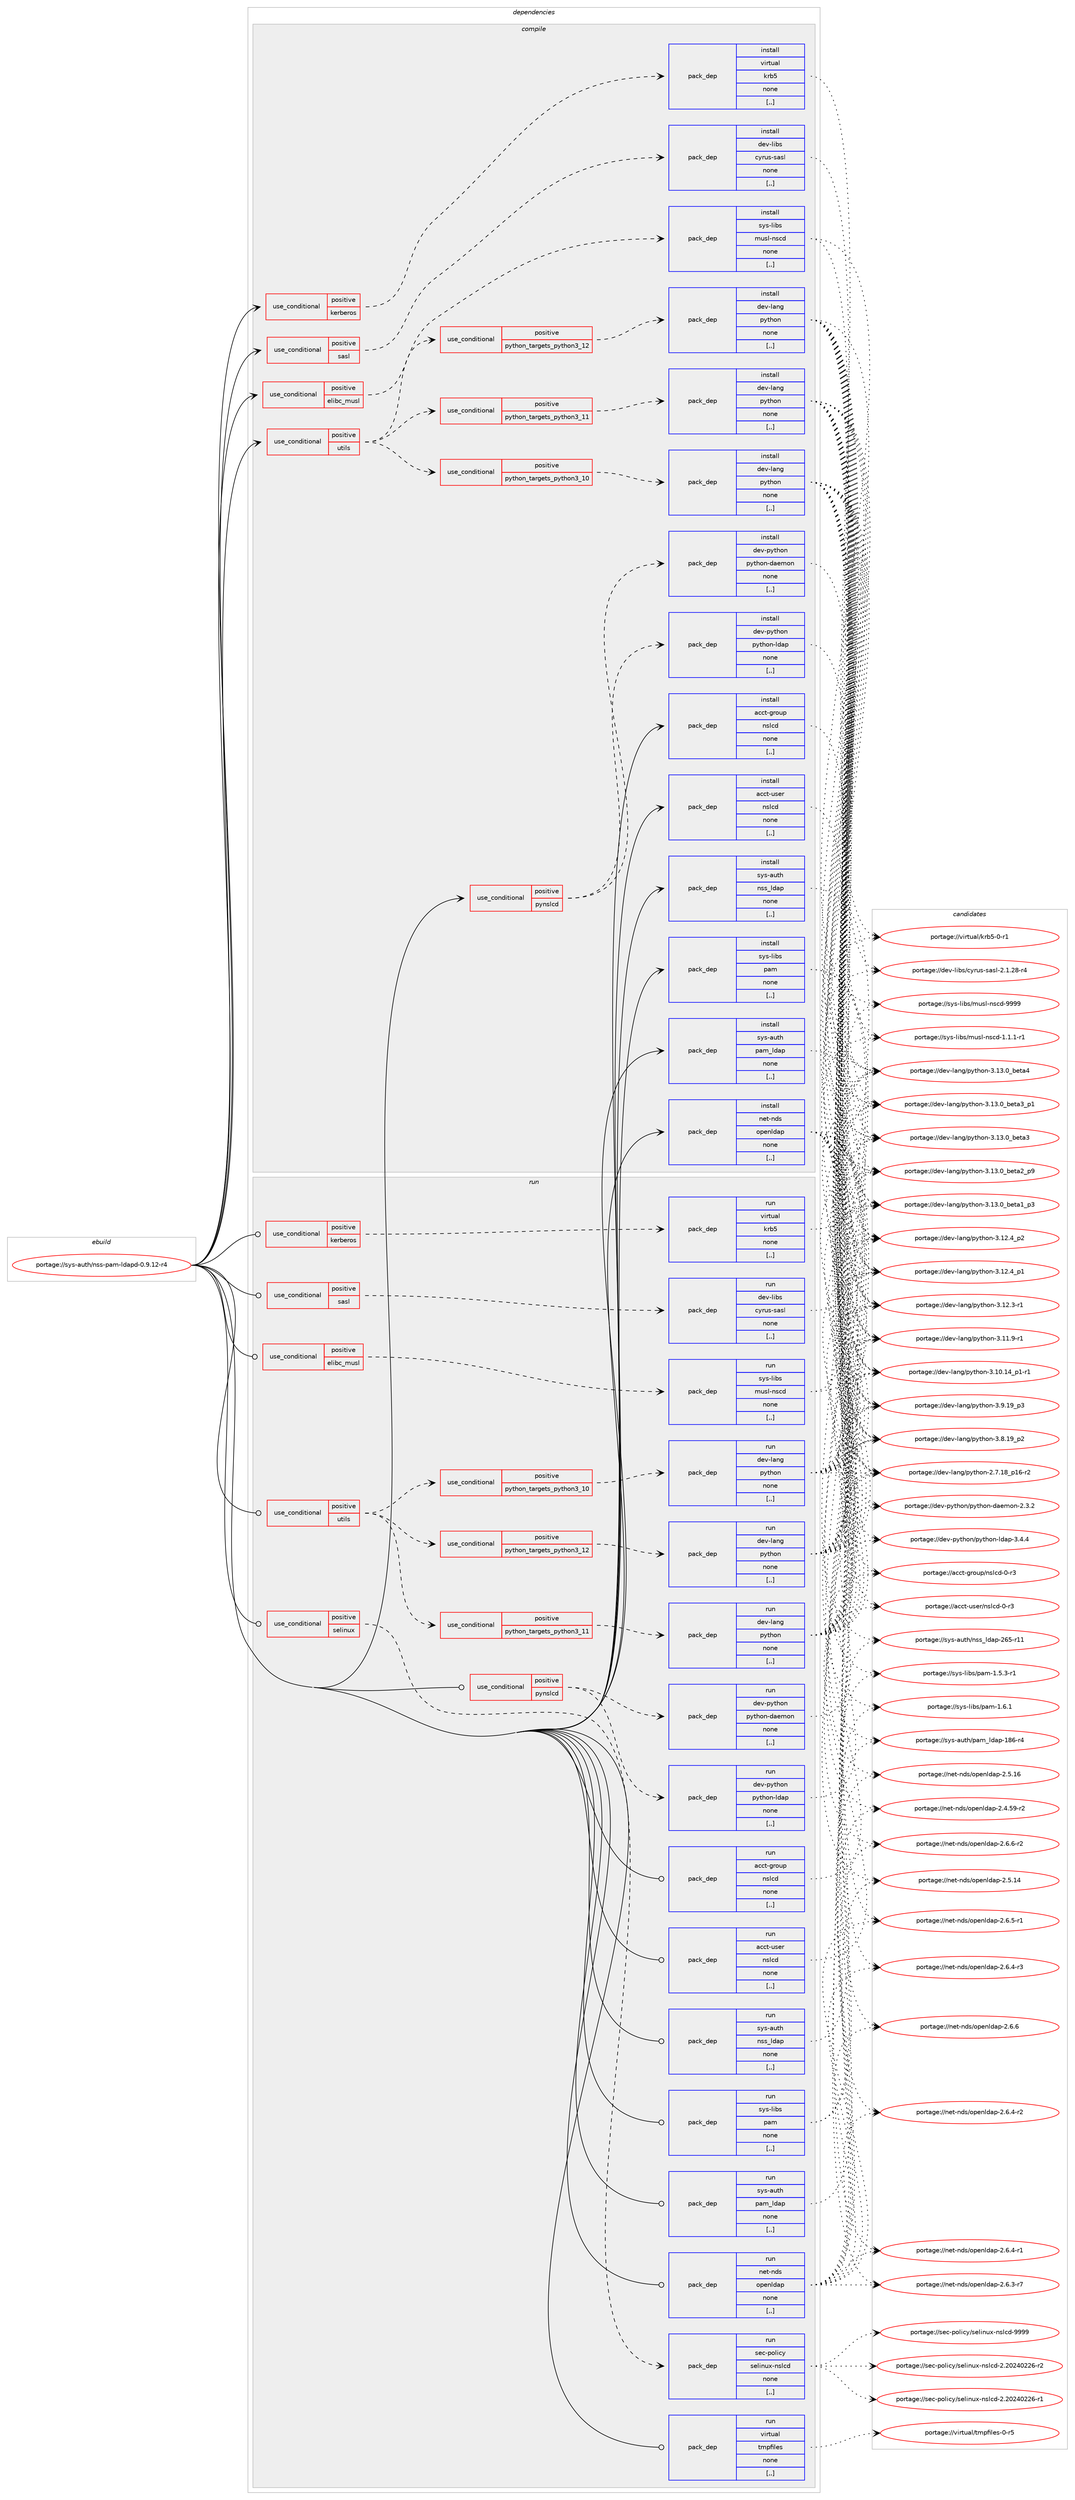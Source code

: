 digraph prolog {

# *************
# Graph options
# *************

newrank=true;
concentrate=true;
compound=true;
graph [rankdir=LR,fontname=Helvetica,fontsize=10,ranksep=1.5];#, ranksep=2.5, nodesep=0.2];
edge  [arrowhead=vee];
node  [fontname=Helvetica,fontsize=10];

# **********
# The ebuild
# **********

subgraph cluster_leftcol {
color=gray;
label=<<i>ebuild</i>>;
id [label="portage://sys-auth/nss-pam-ldapd-0.9.12-r4", color=red, width=4, href="../sys-auth/nss-pam-ldapd-0.9.12-r4.svg"];
}

# ****************
# The dependencies
# ****************

subgraph cluster_midcol {
color=gray;
label=<<i>dependencies</i>>;
subgraph cluster_compile {
fillcolor="#eeeeee";
style=filled;
label=<<i>compile</i>>;
subgraph cond113146 {
dependency426670 [label=<<TABLE BORDER="0" CELLBORDER="1" CELLSPACING="0" CELLPADDING="4"><TR><TD ROWSPAN="3" CELLPADDING="10">use_conditional</TD></TR><TR><TD>positive</TD></TR><TR><TD>elibc_musl</TD></TR></TABLE>>, shape=none, color=red];
subgraph pack310588 {
dependency426671 [label=<<TABLE BORDER="0" CELLBORDER="1" CELLSPACING="0" CELLPADDING="4" WIDTH="220"><TR><TD ROWSPAN="6" CELLPADDING="30">pack_dep</TD></TR><TR><TD WIDTH="110">install</TD></TR><TR><TD>sys-libs</TD></TR><TR><TD>musl-nscd</TD></TR><TR><TD>none</TD></TR><TR><TD>[,,]</TD></TR></TABLE>>, shape=none, color=blue];
}
dependency426670:e -> dependency426671:w [weight=20,style="dashed",arrowhead="vee"];
}
id:e -> dependency426670:w [weight=20,style="solid",arrowhead="vee"];
subgraph cond113147 {
dependency426672 [label=<<TABLE BORDER="0" CELLBORDER="1" CELLSPACING="0" CELLPADDING="4"><TR><TD ROWSPAN="3" CELLPADDING="10">use_conditional</TD></TR><TR><TD>positive</TD></TR><TR><TD>kerberos</TD></TR></TABLE>>, shape=none, color=red];
subgraph pack310589 {
dependency426673 [label=<<TABLE BORDER="0" CELLBORDER="1" CELLSPACING="0" CELLPADDING="4" WIDTH="220"><TR><TD ROWSPAN="6" CELLPADDING="30">pack_dep</TD></TR><TR><TD WIDTH="110">install</TD></TR><TR><TD>virtual</TD></TR><TR><TD>krb5</TD></TR><TR><TD>none</TD></TR><TR><TD>[,,]</TD></TR></TABLE>>, shape=none, color=blue];
}
dependency426672:e -> dependency426673:w [weight=20,style="dashed",arrowhead="vee"];
}
id:e -> dependency426672:w [weight=20,style="solid",arrowhead="vee"];
subgraph cond113148 {
dependency426674 [label=<<TABLE BORDER="0" CELLBORDER="1" CELLSPACING="0" CELLPADDING="4"><TR><TD ROWSPAN="3" CELLPADDING="10">use_conditional</TD></TR><TR><TD>positive</TD></TR><TR><TD>pynslcd</TD></TR></TABLE>>, shape=none, color=red];
subgraph pack310590 {
dependency426675 [label=<<TABLE BORDER="0" CELLBORDER="1" CELLSPACING="0" CELLPADDING="4" WIDTH="220"><TR><TD ROWSPAN="6" CELLPADDING="30">pack_dep</TD></TR><TR><TD WIDTH="110">install</TD></TR><TR><TD>dev-python</TD></TR><TR><TD>python-ldap</TD></TR><TR><TD>none</TD></TR><TR><TD>[,,]</TD></TR></TABLE>>, shape=none, color=blue];
}
dependency426674:e -> dependency426675:w [weight=20,style="dashed",arrowhead="vee"];
subgraph pack310591 {
dependency426676 [label=<<TABLE BORDER="0" CELLBORDER="1" CELLSPACING="0" CELLPADDING="4" WIDTH="220"><TR><TD ROWSPAN="6" CELLPADDING="30">pack_dep</TD></TR><TR><TD WIDTH="110">install</TD></TR><TR><TD>dev-python</TD></TR><TR><TD>python-daemon</TD></TR><TR><TD>none</TD></TR><TR><TD>[,,]</TD></TR></TABLE>>, shape=none, color=blue];
}
dependency426674:e -> dependency426676:w [weight=20,style="dashed",arrowhead="vee"];
}
id:e -> dependency426674:w [weight=20,style="solid",arrowhead="vee"];
subgraph cond113149 {
dependency426677 [label=<<TABLE BORDER="0" CELLBORDER="1" CELLSPACING="0" CELLPADDING="4"><TR><TD ROWSPAN="3" CELLPADDING="10">use_conditional</TD></TR><TR><TD>positive</TD></TR><TR><TD>sasl</TD></TR></TABLE>>, shape=none, color=red];
subgraph pack310592 {
dependency426678 [label=<<TABLE BORDER="0" CELLBORDER="1" CELLSPACING="0" CELLPADDING="4" WIDTH="220"><TR><TD ROWSPAN="6" CELLPADDING="30">pack_dep</TD></TR><TR><TD WIDTH="110">install</TD></TR><TR><TD>dev-libs</TD></TR><TR><TD>cyrus-sasl</TD></TR><TR><TD>none</TD></TR><TR><TD>[,,]</TD></TR></TABLE>>, shape=none, color=blue];
}
dependency426677:e -> dependency426678:w [weight=20,style="dashed",arrowhead="vee"];
}
id:e -> dependency426677:w [weight=20,style="solid",arrowhead="vee"];
subgraph cond113150 {
dependency426679 [label=<<TABLE BORDER="0" CELLBORDER="1" CELLSPACING="0" CELLPADDING="4"><TR><TD ROWSPAN="3" CELLPADDING="10">use_conditional</TD></TR><TR><TD>positive</TD></TR><TR><TD>utils</TD></TR></TABLE>>, shape=none, color=red];
subgraph cond113151 {
dependency426680 [label=<<TABLE BORDER="0" CELLBORDER="1" CELLSPACING="0" CELLPADDING="4"><TR><TD ROWSPAN="3" CELLPADDING="10">use_conditional</TD></TR><TR><TD>positive</TD></TR><TR><TD>python_targets_python3_10</TD></TR></TABLE>>, shape=none, color=red];
subgraph pack310593 {
dependency426681 [label=<<TABLE BORDER="0" CELLBORDER="1" CELLSPACING="0" CELLPADDING="4" WIDTH="220"><TR><TD ROWSPAN="6" CELLPADDING="30">pack_dep</TD></TR><TR><TD WIDTH="110">install</TD></TR><TR><TD>dev-lang</TD></TR><TR><TD>python</TD></TR><TR><TD>none</TD></TR><TR><TD>[,,]</TD></TR></TABLE>>, shape=none, color=blue];
}
dependency426680:e -> dependency426681:w [weight=20,style="dashed",arrowhead="vee"];
}
dependency426679:e -> dependency426680:w [weight=20,style="dashed",arrowhead="vee"];
subgraph cond113152 {
dependency426682 [label=<<TABLE BORDER="0" CELLBORDER="1" CELLSPACING="0" CELLPADDING="4"><TR><TD ROWSPAN="3" CELLPADDING="10">use_conditional</TD></TR><TR><TD>positive</TD></TR><TR><TD>python_targets_python3_11</TD></TR></TABLE>>, shape=none, color=red];
subgraph pack310594 {
dependency426683 [label=<<TABLE BORDER="0" CELLBORDER="1" CELLSPACING="0" CELLPADDING="4" WIDTH="220"><TR><TD ROWSPAN="6" CELLPADDING="30">pack_dep</TD></TR><TR><TD WIDTH="110">install</TD></TR><TR><TD>dev-lang</TD></TR><TR><TD>python</TD></TR><TR><TD>none</TD></TR><TR><TD>[,,]</TD></TR></TABLE>>, shape=none, color=blue];
}
dependency426682:e -> dependency426683:w [weight=20,style="dashed",arrowhead="vee"];
}
dependency426679:e -> dependency426682:w [weight=20,style="dashed",arrowhead="vee"];
subgraph cond113153 {
dependency426684 [label=<<TABLE BORDER="0" CELLBORDER="1" CELLSPACING="0" CELLPADDING="4"><TR><TD ROWSPAN="3" CELLPADDING="10">use_conditional</TD></TR><TR><TD>positive</TD></TR><TR><TD>python_targets_python3_12</TD></TR></TABLE>>, shape=none, color=red];
subgraph pack310595 {
dependency426685 [label=<<TABLE BORDER="0" CELLBORDER="1" CELLSPACING="0" CELLPADDING="4" WIDTH="220"><TR><TD ROWSPAN="6" CELLPADDING="30">pack_dep</TD></TR><TR><TD WIDTH="110">install</TD></TR><TR><TD>dev-lang</TD></TR><TR><TD>python</TD></TR><TR><TD>none</TD></TR><TR><TD>[,,]</TD></TR></TABLE>>, shape=none, color=blue];
}
dependency426684:e -> dependency426685:w [weight=20,style="dashed",arrowhead="vee"];
}
dependency426679:e -> dependency426684:w [weight=20,style="dashed",arrowhead="vee"];
}
id:e -> dependency426679:w [weight=20,style="solid",arrowhead="vee"];
subgraph pack310596 {
dependency426686 [label=<<TABLE BORDER="0" CELLBORDER="1" CELLSPACING="0" CELLPADDING="4" WIDTH="220"><TR><TD ROWSPAN="6" CELLPADDING="30">pack_dep</TD></TR><TR><TD WIDTH="110">install</TD></TR><TR><TD>acct-group</TD></TR><TR><TD>nslcd</TD></TR><TR><TD>none</TD></TR><TR><TD>[,,]</TD></TR></TABLE>>, shape=none, color=blue];
}
id:e -> dependency426686:w [weight=20,style="solid",arrowhead="vee"];
subgraph pack310597 {
dependency426687 [label=<<TABLE BORDER="0" CELLBORDER="1" CELLSPACING="0" CELLPADDING="4" WIDTH="220"><TR><TD ROWSPAN="6" CELLPADDING="30">pack_dep</TD></TR><TR><TD WIDTH="110">install</TD></TR><TR><TD>acct-user</TD></TR><TR><TD>nslcd</TD></TR><TR><TD>none</TD></TR><TR><TD>[,,]</TD></TR></TABLE>>, shape=none, color=blue];
}
id:e -> dependency426687:w [weight=20,style="solid",arrowhead="vee"];
subgraph pack310598 {
dependency426688 [label=<<TABLE BORDER="0" CELLBORDER="1" CELLSPACING="0" CELLPADDING="4" WIDTH="220"><TR><TD ROWSPAN="6" CELLPADDING="30">pack_dep</TD></TR><TR><TD WIDTH="110">install</TD></TR><TR><TD>net-nds</TD></TR><TR><TD>openldap</TD></TR><TR><TD>none</TD></TR><TR><TD>[,,]</TD></TR></TABLE>>, shape=none, color=blue];
}
id:e -> dependency426688:w [weight=20,style="solid",arrowhead="vee"];
subgraph pack310599 {
dependency426689 [label=<<TABLE BORDER="0" CELLBORDER="1" CELLSPACING="0" CELLPADDING="4" WIDTH="220"><TR><TD ROWSPAN="6" CELLPADDING="30">pack_dep</TD></TR><TR><TD WIDTH="110">install</TD></TR><TR><TD>sys-libs</TD></TR><TR><TD>pam</TD></TR><TR><TD>none</TD></TR><TR><TD>[,,]</TD></TR></TABLE>>, shape=none, color=blue];
}
id:e -> dependency426689:w [weight=20,style="solid",arrowhead="vee"];
subgraph pack310600 {
dependency426690 [label=<<TABLE BORDER="0" CELLBORDER="1" CELLSPACING="0" CELLPADDING="4" WIDTH="220"><TR><TD ROWSPAN="6" CELLPADDING="30">pack_dep</TD></TR><TR><TD WIDTH="110">install</TD></TR><TR><TD>sys-auth</TD></TR><TR><TD>nss_ldap</TD></TR><TR><TD>none</TD></TR><TR><TD>[,,]</TD></TR></TABLE>>, shape=none, color=blue];
}
id:e -> dependency426690:w [weight=20,style="solid",arrowhead="vee"];
subgraph pack310601 {
dependency426691 [label=<<TABLE BORDER="0" CELLBORDER="1" CELLSPACING="0" CELLPADDING="4" WIDTH="220"><TR><TD ROWSPAN="6" CELLPADDING="30">pack_dep</TD></TR><TR><TD WIDTH="110">install</TD></TR><TR><TD>sys-auth</TD></TR><TR><TD>pam_ldap</TD></TR><TR><TD>none</TD></TR><TR><TD>[,,]</TD></TR></TABLE>>, shape=none, color=blue];
}
id:e -> dependency426691:w [weight=20,style="solid",arrowhead="vee"];
}
subgraph cluster_compileandrun {
fillcolor="#eeeeee";
style=filled;
label=<<i>compile and run</i>>;
}
subgraph cluster_run {
fillcolor="#eeeeee";
style=filled;
label=<<i>run</i>>;
subgraph cond113154 {
dependency426692 [label=<<TABLE BORDER="0" CELLBORDER="1" CELLSPACING="0" CELLPADDING="4"><TR><TD ROWSPAN="3" CELLPADDING="10">use_conditional</TD></TR><TR><TD>positive</TD></TR><TR><TD>elibc_musl</TD></TR></TABLE>>, shape=none, color=red];
subgraph pack310602 {
dependency426693 [label=<<TABLE BORDER="0" CELLBORDER="1" CELLSPACING="0" CELLPADDING="4" WIDTH="220"><TR><TD ROWSPAN="6" CELLPADDING="30">pack_dep</TD></TR><TR><TD WIDTH="110">run</TD></TR><TR><TD>sys-libs</TD></TR><TR><TD>musl-nscd</TD></TR><TR><TD>none</TD></TR><TR><TD>[,,]</TD></TR></TABLE>>, shape=none, color=blue];
}
dependency426692:e -> dependency426693:w [weight=20,style="dashed",arrowhead="vee"];
}
id:e -> dependency426692:w [weight=20,style="solid",arrowhead="odot"];
subgraph cond113155 {
dependency426694 [label=<<TABLE BORDER="0" CELLBORDER="1" CELLSPACING="0" CELLPADDING="4"><TR><TD ROWSPAN="3" CELLPADDING="10">use_conditional</TD></TR><TR><TD>positive</TD></TR><TR><TD>kerberos</TD></TR></TABLE>>, shape=none, color=red];
subgraph pack310603 {
dependency426695 [label=<<TABLE BORDER="0" CELLBORDER="1" CELLSPACING="0" CELLPADDING="4" WIDTH="220"><TR><TD ROWSPAN="6" CELLPADDING="30">pack_dep</TD></TR><TR><TD WIDTH="110">run</TD></TR><TR><TD>virtual</TD></TR><TR><TD>krb5</TD></TR><TR><TD>none</TD></TR><TR><TD>[,,]</TD></TR></TABLE>>, shape=none, color=blue];
}
dependency426694:e -> dependency426695:w [weight=20,style="dashed",arrowhead="vee"];
}
id:e -> dependency426694:w [weight=20,style="solid",arrowhead="odot"];
subgraph cond113156 {
dependency426696 [label=<<TABLE BORDER="0" CELLBORDER="1" CELLSPACING="0" CELLPADDING="4"><TR><TD ROWSPAN="3" CELLPADDING="10">use_conditional</TD></TR><TR><TD>positive</TD></TR><TR><TD>pynslcd</TD></TR></TABLE>>, shape=none, color=red];
subgraph pack310604 {
dependency426697 [label=<<TABLE BORDER="0" CELLBORDER="1" CELLSPACING="0" CELLPADDING="4" WIDTH="220"><TR><TD ROWSPAN="6" CELLPADDING="30">pack_dep</TD></TR><TR><TD WIDTH="110">run</TD></TR><TR><TD>dev-python</TD></TR><TR><TD>python-ldap</TD></TR><TR><TD>none</TD></TR><TR><TD>[,,]</TD></TR></TABLE>>, shape=none, color=blue];
}
dependency426696:e -> dependency426697:w [weight=20,style="dashed",arrowhead="vee"];
subgraph pack310605 {
dependency426698 [label=<<TABLE BORDER="0" CELLBORDER="1" CELLSPACING="0" CELLPADDING="4" WIDTH="220"><TR><TD ROWSPAN="6" CELLPADDING="30">pack_dep</TD></TR><TR><TD WIDTH="110">run</TD></TR><TR><TD>dev-python</TD></TR><TR><TD>python-daemon</TD></TR><TR><TD>none</TD></TR><TR><TD>[,,]</TD></TR></TABLE>>, shape=none, color=blue];
}
dependency426696:e -> dependency426698:w [weight=20,style="dashed",arrowhead="vee"];
}
id:e -> dependency426696:w [weight=20,style="solid",arrowhead="odot"];
subgraph cond113157 {
dependency426699 [label=<<TABLE BORDER="0" CELLBORDER="1" CELLSPACING="0" CELLPADDING="4"><TR><TD ROWSPAN="3" CELLPADDING="10">use_conditional</TD></TR><TR><TD>positive</TD></TR><TR><TD>sasl</TD></TR></TABLE>>, shape=none, color=red];
subgraph pack310606 {
dependency426700 [label=<<TABLE BORDER="0" CELLBORDER="1" CELLSPACING="0" CELLPADDING="4" WIDTH="220"><TR><TD ROWSPAN="6" CELLPADDING="30">pack_dep</TD></TR><TR><TD WIDTH="110">run</TD></TR><TR><TD>dev-libs</TD></TR><TR><TD>cyrus-sasl</TD></TR><TR><TD>none</TD></TR><TR><TD>[,,]</TD></TR></TABLE>>, shape=none, color=blue];
}
dependency426699:e -> dependency426700:w [weight=20,style="dashed",arrowhead="vee"];
}
id:e -> dependency426699:w [weight=20,style="solid",arrowhead="odot"];
subgraph cond113158 {
dependency426701 [label=<<TABLE BORDER="0" CELLBORDER="1" CELLSPACING="0" CELLPADDING="4"><TR><TD ROWSPAN="3" CELLPADDING="10">use_conditional</TD></TR><TR><TD>positive</TD></TR><TR><TD>selinux</TD></TR></TABLE>>, shape=none, color=red];
subgraph pack310607 {
dependency426702 [label=<<TABLE BORDER="0" CELLBORDER="1" CELLSPACING="0" CELLPADDING="4" WIDTH="220"><TR><TD ROWSPAN="6" CELLPADDING="30">pack_dep</TD></TR><TR><TD WIDTH="110">run</TD></TR><TR><TD>sec-policy</TD></TR><TR><TD>selinux-nslcd</TD></TR><TR><TD>none</TD></TR><TR><TD>[,,]</TD></TR></TABLE>>, shape=none, color=blue];
}
dependency426701:e -> dependency426702:w [weight=20,style="dashed",arrowhead="vee"];
}
id:e -> dependency426701:w [weight=20,style="solid",arrowhead="odot"];
subgraph cond113159 {
dependency426703 [label=<<TABLE BORDER="0" CELLBORDER="1" CELLSPACING="0" CELLPADDING="4"><TR><TD ROWSPAN="3" CELLPADDING="10">use_conditional</TD></TR><TR><TD>positive</TD></TR><TR><TD>utils</TD></TR></TABLE>>, shape=none, color=red];
subgraph cond113160 {
dependency426704 [label=<<TABLE BORDER="0" CELLBORDER="1" CELLSPACING="0" CELLPADDING="4"><TR><TD ROWSPAN="3" CELLPADDING="10">use_conditional</TD></TR><TR><TD>positive</TD></TR><TR><TD>python_targets_python3_10</TD></TR></TABLE>>, shape=none, color=red];
subgraph pack310608 {
dependency426705 [label=<<TABLE BORDER="0" CELLBORDER="1" CELLSPACING="0" CELLPADDING="4" WIDTH="220"><TR><TD ROWSPAN="6" CELLPADDING="30">pack_dep</TD></TR><TR><TD WIDTH="110">run</TD></TR><TR><TD>dev-lang</TD></TR><TR><TD>python</TD></TR><TR><TD>none</TD></TR><TR><TD>[,,]</TD></TR></TABLE>>, shape=none, color=blue];
}
dependency426704:e -> dependency426705:w [weight=20,style="dashed",arrowhead="vee"];
}
dependency426703:e -> dependency426704:w [weight=20,style="dashed",arrowhead="vee"];
subgraph cond113161 {
dependency426706 [label=<<TABLE BORDER="0" CELLBORDER="1" CELLSPACING="0" CELLPADDING="4"><TR><TD ROWSPAN="3" CELLPADDING="10">use_conditional</TD></TR><TR><TD>positive</TD></TR><TR><TD>python_targets_python3_11</TD></TR></TABLE>>, shape=none, color=red];
subgraph pack310609 {
dependency426707 [label=<<TABLE BORDER="0" CELLBORDER="1" CELLSPACING="0" CELLPADDING="4" WIDTH="220"><TR><TD ROWSPAN="6" CELLPADDING="30">pack_dep</TD></TR><TR><TD WIDTH="110">run</TD></TR><TR><TD>dev-lang</TD></TR><TR><TD>python</TD></TR><TR><TD>none</TD></TR><TR><TD>[,,]</TD></TR></TABLE>>, shape=none, color=blue];
}
dependency426706:e -> dependency426707:w [weight=20,style="dashed",arrowhead="vee"];
}
dependency426703:e -> dependency426706:w [weight=20,style="dashed",arrowhead="vee"];
subgraph cond113162 {
dependency426708 [label=<<TABLE BORDER="0" CELLBORDER="1" CELLSPACING="0" CELLPADDING="4"><TR><TD ROWSPAN="3" CELLPADDING="10">use_conditional</TD></TR><TR><TD>positive</TD></TR><TR><TD>python_targets_python3_12</TD></TR></TABLE>>, shape=none, color=red];
subgraph pack310610 {
dependency426709 [label=<<TABLE BORDER="0" CELLBORDER="1" CELLSPACING="0" CELLPADDING="4" WIDTH="220"><TR><TD ROWSPAN="6" CELLPADDING="30">pack_dep</TD></TR><TR><TD WIDTH="110">run</TD></TR><TR><TD>dev-lang</TD></TR><TR><TD>python</TD></TR><TR><TD>none</TD></TR><TR><TD>[,,]</TD></TR></TABLE>>, shape=none, color=blue];
}
dependency426708:e -> dependency426709:w [weight=20,style="dashed",arrowhead="vee"];
}
dependency426703:e -> dependency426708:w [weight=20,style="dashed",arrowhead="vee"];
}
id:e -> dependency426703:w [weight=20,style="solid",arrowhead="odot"];
subgraph pack310611 {
dependency426710 [label=<<TABLE BORDER="0" CELLBORDER="1" CELLSPACING="0" CELLPADDING="4" WIDTH="220"><TR><TD ROWSPAN="6" CELLPADDING="30">pack_dep</TD></TR><TR><TD WIDTH="110">run</TD></TR><TR><TD>acct-group</TD></TR><TR><TD>nslcd</TD></TR><TR><TD>none</TD></TR><TR><TD>[,,]</TD></TR></TABLE>>, shape=none, color=blue];
}
id:e -> dependency426710:w [weight=20,style="solid",arrowhead="odot"];
subgraph pack310612 {
dependency426711 [label=<<TABLE BORDER="0" CELLBORDER="1" CELLSPACING="0" CELLPADDING="4" WIDTH="220"><TR><TD ROWSPAN="6" CELLPADDING="30">pack_dep</TD></TR><TR><TD WIDTH="110">run</TD></TR><TR><TD>acct-user</TD></TR><TR><TD>nslcd</TD></TR><TR><TD>none</TD></TR><TR><TD>[,,]</TD></TR></TABLE>>, shape=none, color=blue];
}
id:e -> dependency426711:w [weight=20,style="solid",arrowhead="odot"];
subgraph pack310613 {
dependency426712 [label=<<TABLE BORDER="0" CELLBORDER="1" CELLSPACING="0" CELLPADDING="4" WIDTH="220"><TR><TD ROWSPAN="6" CELLPADDING="30">pack_dep</TD></TR><TR><TD WIDTH="110">run</TD></TR><TR><TD>net-nds</TD></TR><TR><TD>openldap</TD></TR><TR><TD>none</TD></TR><TR><TD>[,,]</TD></TR></TABLE>>, shape=none, color=blue];
}
id:e -> dependency426712:w [weight=20,style="solid",arrowhead="odot"];
subgraph pack310614 {
dependency426713 [label=<<TABLE BORDER="0" CELLBORDER="1" CELLSPACING="0" CELLPADDING="4" WIDTH="220"><TR><TD ROWSPAN="6" CELLPADDING="30">pack_dep</TD></TR><TR><TD WIDTH="110">run</TD></TR><TR><TD>sys-libs</TD></TR><TR><TD>pam</TD></TR><TR><TD>none</TD></TR><TR><TD>[,,]</TD></TR></TABLE>>, shape=none, color=blue];
}
id:e -> dependency426713:w [weight=20,style="solid",arrowhead="odot"];
subgraph pack310615 {
dependency426714 [label=<<TABLE BORDER="0" CELLBORDER="1" CELLSPACING="0" CELLPADDING="4" WIDTH="220"><TR><TD ROWSPAN="6" CELLPADDING="30">pack_dep</TD></TR><TR><TD WIDTH="110">run</TD></TR><TR><TD>virtual</TD></TR><TR><TD>tmpfiles</TD></TR><TR><TD>none</TD></TR><TR><TD>[,,]</TD></TR></TABLE>>, shape=none, color=blue];
}
id:e -> dependency426714:w [weight=20,style="solid",arrowhead="odot"];
subgraph pack310616 {
dependency426715 [label=<<TABLE BORDER="0" CELLBORDER="1" CELLSPACING="0" CELLPADDING="4" WIDTH="220"><TR><TD ROWSPAN="6" CELLPADDING="30">pack_dep</TD></TR><TR><TD WIDTH="110">run</TD></TR><TR><TD>sys-auth</TD></TR><TR><TD>nss_ldap</TD></TR><TR><TD>none</TD></TR><TR><TD>[,,]</TD></TR></TABLE>>, shape=none, color=blue];
}
id:e -> dependency426715:w [weight=20,style="solid",arrowhead="odot"];
subgraph pack310617 {
dependency426716 [label=<<TABLE BORDER="0" CELLBORDER="1" CELLSPACING="0" CELLPADDING="4" WIDTH="220"><TR><TD ROWSPAN="6" CELLPADDING="30">pack_dep</TD></TR><TR><TD WIDTH="110">run</TD></TR><TR><TD>sys-auth</TD></TR><TR><TD>pam_ldap</TD></TR><TR><TD>none</TD></TR><TR><TD>[,,]</TD></TR></TABLE>>, shape=none, color=blue];
}
id:e -> dependency426716:w [weight=20,style="solid",arrowhead="odot"];
}
}

# **************
# The candidates
# **************

subgraph cluster_choices {
rank=same;
color=gray;
label=<<i>candidates</i>>;

subgraph choice310588 {
color=black;
nodesep=1;
choice11512111545108105981154710911711510845110115991004557575757 [label="portage://sys-libs/musl-nscd-9999", color=red, width=4,href="../sys-libs/musl-nscd-9999.svg"];
choice11512111545108105981154710911711510845110115991004549464946494511449 [label="portage://sys-libs/musl-nscd-1.1.1-r1", color=red, width=4,href="../sys-libs/musl-nscd-1.1.1-r1.svg"];
dependency426671:e -> choice11512111545108105981154710911711510845110115991004557575757:w [style=dotted,weight="100"];
dependency426671:e -> choice11512111545108105981154710911711510845110115991004549464946494511449:w [style=dotted,weight="100"];
}
subgraph choice310589 {
color=black;
nodesep=1;
choice1181051141161179710847107114985345484511449 [label="portage://virtual/krb5-0-r1", color=red, width=4,href="../virtual/krb5-0-r1.svg"];
dependency426673:e -> choice1181051141161179710847107114985345484511449:w [style=dotted,weight="100"];
}
subgraph choice310590 {
color=black;
nodesep=1;
choice10010111845112121116104111110471121211161041111104510810097112455146524652 [label="portage://dev-python/python-ldap-3.4.4", color=red, width=4,href="../dev-python/python-ldap-3.4.4.svg"];
dependency426675:e -> choice10010111845112121116104111110471121211161041111104510810097112455146524652:w [style=dotted,weight="100"];
}
subgraph choice310591 {
color=black;
nodesep=1;
choice10010111845112121116104111110471121211161041111104510097101109111110455046514650 [label="portage://dev-python/python-daemon-2.3.2", color=red, width=4,href="../dev-python/python-daemon-2.3.2.svg"];
dependency426676:e -> choice10010111845112121116104111110471121211161041111104510097101109111110455046514650:w [style=dotted,weight="100"];
}
subgraph choice310592 {
color=black;
nodesep=1;
choice100101118451081059811547991211141171154511597115108455046494650564511452 [label="portage://dev-libs/cyrus-sasl-2.1.28-r4", color=red, width=4,href="../dev-libs/cyrus-sasl-2.1.28-r4.svg"];
dependency426678:e -> choice100101118451081059811547991211141171154511597115108455046494650564511452:w [style=dotted,weight="100"];
}
subgraph choice310593 {
color=black;
nodesep=1;
choice1001011184510897110103471121211161041111104551464951464895981011169752 [label="portage://dev-lang/python-3.13.0_beta4", color=red, width=4,href="../dev-lang/python-3.13.0_beta4.svg"];
choice10010111845108971101034711212111610411111045514649514648959810111697519511249 [label="portage://dev-lang/python-3.13.0_beta3_p1", color=red, width=4,href="../dev-lang/python-3.13.0_beta3_p1.svg"];
choice1001011184510897110103471121211161041111104551464951464895981011169751 [label="portage://dev-lang/python-3.13.0_beta3", color=red, width=4,href="../dev-lang/python-3.13.0_beta3.svg"];
choice10010111845108971101034711212111610411111045514649514648959810111697509511257 [label="portage://dev-lang/python-3.13.0_beta2_p9", color=red, width=4,href="../dev-lang/python-3.13.0_beta2_p9.svg"];
choice10010111845108971101034711212111610411111045514649514648959810111697499511251 [label="portage://dev-lang/python-3.13.0_beta1_p3", color=red, width=4,href="../dev-lang/python-3.13.0_beta1_p3.svg"];
choice100101118451089711010347112121116104111110455146495046529511250 [label="portage://dev-lang/python-3.12.4_p2", color=red, width=4,href="../dev-lang/python-3.12.4_p2.svg"];
choice100101118451089711010347112121116104111110455146495046529511249 [label="portage://dev-lang/python-3.12.4_p1", color=red, width=4,href="../dev-lang/python-3.12.4_p1.svg"];
choice100101118451089711010347112121116104111110455146495046514511449 [label="portage://dev-lang/python-3.12.3-r1", color=red, width=4,href="../dev-lang/python-3.12.3-r1.svg"];
choice100101118451089711010347112121116104111110455146494946574511449 [label="portage://dev-lang/python-3.11.9-r1", color=red, width=4,href="../dev-lang/python-3.11.9-r1.svg"];
choice100101118451089711010347112121116104111110455146494846495295112494511449 [label="portage://dev-lang/python-3.10.14_p1-r1", color=red, width=4,href="../dev-lang/python-3.10.14_p1-r1.svg"];
choice100101118451089711010347112121116104111110455146574649579511251 [label="portage://dev-lang/python-3.9.19_p3", color=red, width=4,href="../dev-lang/python-3.9.19_p3.svg"];
choice100101118451089711010347112121116104111110455146564649579511250 [label="portage://dev-lang/python-3.8.19_p2", color=red, width=4,href="../dev-lang/python-3.8.19_p2.svg"];
choice100101118451089711010347112121116104111110455046554649569511249544511450 [label="portage://dev-lang/python-2.7.18_p16-r2", color=red, width=4,href="../dev-lang/python-2.7.18_p16-r2.svg"];
dependency426681:e -> choice1001011184510897110103471121211161041111104551464951464895981011169752:w [style=dotted,weight="100"];
dependency426681:e -> choice10010111845108971101034711212111610411111045514649514648959810111697519511249:w [style=dotted,weight="100"];
dependency426681:e -> choice1001011184510897110103471121211161041111104551464951464895981011169751:w [style=dotted,weight="100"];
dependency426681:e -> choice10010111845108971101034711212111610411111045514649514648959810111697509511257:w [style=dotted,weight="100"];
dependency426681:e -> choice10010111845108971101034711212111610411111045514649514648959810111697499511251:w [style=dotted,weight="100"];
dependency426681:e -> choice100101118451089711010347112121116104111110455146495046529511250:w [style=dotted,weight="100"];
dependency426681:e -> choice100101118451089711010347112121116104111110455146495046529511249:w [style=dotted,weight="100"];
dependency426681:e -> choice100101118451089711010347112121116104111110455146495046514511449:w [style=dotted,weight="100"];
dependency426681:e -> choice100101118451089711010347112121116104111110455146494946574511449:w [style=dotted,weight="100"];
dependency426681:e -> choice100101118451089711010347112121116104111110455146494846495295112494511449:w [style=dotted,weight="100"];
dependency426681:e -> choice100101118451089711010347112121116104111110455146574649579511251:w [style=dotted,weight="100"];
dependency426681:e -> choice100101118451089711010347112121116104111110455146564649579511250:w [style=dotted,weight="100"];
dependency426681:e -> choice100101118451089711010347112121116104111110455046554649569511249544511450:w [style=dotted,weight="100"];
}
subgraph choice310594 {
color=black;
nodesep=1;
choice1001011184510897110103471121211161041111104551464951464895981011169752 [label="portage://dev-lang/python-3.13.0_beta4", color=red, width=4,href="../dev-lang/python-3.13.0_beta4.svg"];
choice10010111845108971101034711212111610411111045514649514648959810111697519511249 [label="portage://dev-lang/python-3.13.0_beta3_p1", color=red, width=4,href="../dev-lang/python-3.13.0_beta3_p1.svg"];
choice1001011184510897110103471121211161041111104551464951464895981011169751 [label="portage://dev-lang/python-3.13.0_beta3", color=red, width=4,href="../dev-lang/python-3.13.0_beta3.svg"];
choice10010111845108971101034711212111610411111045514649514648959810111697509511257 [label="portage://dev-lang/python-3.13.0_beta2_p9", color=red, width=4,href="../dev-lang/python-3.13.0_beta2_p9.svg"];
choice10010111845108971101034711212111610411111045514649514648959810111697499511251 [label="portage://dev-lang/python-3.13.0_beta1_p3", color=red, width=4,href="../dev-lang/python-3.13.0_beta1_p3.svg"];
choice100101118451089711010347112121116104111110455146495046529511250 [label="portage://dev-lang/python-3.12.4_p2", color=red, width=4,href="../dev-lang/python-3.12.4_p2.svg"];
choice100101118451089711010347112121116104111110455146495046529511249 [label="portage://dev-lang/python-3.12.4_p1", color=red, width=4,href="../dev-lang/python-3.12.4_p1.svg"];
choice100101118451089711010347112121116104111110455146495046514511449 [label="portage://dev-lang/python-3.12.3-r1", color=red, width=4,href="../dev-lang/python-3.12.3-r1.svg"];
choice100101118451089711010347112121116104111110455146494946574511449 [label="portage://dev-lang/python-3.11.9-r1", color=red, width=4,href="../dev-lang/python-3.11.9-r1.svg"];
choice100101118451089711010347112121116104111110455146494846495295112494511449 [label="portage://dev-lang/python-3.10.14_p1-r1", color=red, width=4,href="../dev-lang/python-3.10.14_p1-r1.svg"];
choice100101118451089711010347112121116104111110455146574649579511251 [label="portage://dev-lang/python-3.9.19_p3", color=red, width=4,href="../dev-lang/python-3.9.19_p3.svg"];
choice100101118451089711010347112121116104111110455146564649579511250 [label="portage://dev-lang/python-3.8.19_p2", color=red, width=4,href="../dev-lang/python-3.8.19_p2.svg"];
choice100101118451089711010347112121116104111110455046554649569511249544511450 [label="portage://dev-lang/python-2.7.18_p16-r2", color=red, width=4,href="../dev-lang/python-2.7.18_p16-r2.svg"];
dependency426683:e -> choice1001011184510897110103471121211161041111104551464951464895981011169752:w [style=dotted,weight="100"];
dependency426683:e -> choice10010111845108971101034711212111610411111045514649514648959810111697519511249:w [style=dotted,weight="100"];
dependency426683:e -> choice1001011184510897110103471121211161041111104551464951464895981011169751:w [style=dotted,weight="100"];
dependency426683:e -> choice10010111845108971101034711212111610411111045514649514648959810111697509511257:w [style=dotted,weight="100"];
dependency426683:e -> choice10010111845108971101034711212111610411111045514649514648959810111697499511251:w [style=dotted,weight="100"];
dependency426683:e -> choice100101118451089711010347112121116104111110455146495046529511250:w [style=dotted,weight="100"];
dependency426683:e -> choice100101118451089711010347112121116104111110455146495046529511249:w [style=dotted,weight="100"];
dependency426683:e -> choice100101118451089711010347112121116104111110455146495046514511449:w [style=dotted,weight="100"];
dependency426683:e -> choice100101118451089711010347112121116104111110455146494946574511449:w [style=dotted,weight="100"];
dependency426683:e -> choice100101118451089711010347112121116104111110455146494846495295112494511449:w [style=dotted,weight="100"];
dependency426683:e -> choice100101118451089711010347112121116104111110455146574649579511251:w [style=dotted,weight="100"];
dependency426683:e -> choice100101118451089711010347112121116104111110455146564649579511250:w [style=dotted,weight="100"];
dependency426683:e -> choice100101118451089711010347112121116104111110455046554649569511249544511450:w [style=dotted,weight="100"];
}
subgraph choice310595 {
color=black;
nodesep=1;
choice1001011184510897110103471121211161041111104551464951464895981011169752 [label="portage://dev-lang/python-3.13.0_beta4", color=red, width=4,href="../dev-lang/python-3.13.0_beta4.svg"];
choice10010111845108971101034711212111610411111045514649514648959810111697519511249 [label="portage://dev-lang/python-3.13.0_beta3_p1", color=red, width=4,href="../dev-lang/python-3.13.0_beta3_p1.svg"];
choice1001011184510897110103471121211161041111104551464951464895981011169751 [label="portage://dev-lang/python-3.13.0_beta3", color=red, width=4,href="../dev-lang/python-3.13.0_beta3.svg"];
choice10010111845108971101034711212111610411111045514649514648959810111697509511257 [label="portage://dev-lang/python-3.13.0_beta2_p9", color=red, width=4,href="../dev-lang/python-3.13.0_beta2_p9.svg"];
choice10010111845108971101034711212111610411111045514649514648959810111697499511251 [label="portage://dev-lang/python-3.13.0_beta1_p3", color=red, width=4,href="../dev-lang/python-3.13.0_beta1_p3.svg"];
choice100101118451089711010347112121116104111110455146495046529511250 [label="portage://dev-lang/python-3.12.4_p2", color=red, width=4,href="../dev-lang/python-3.12.4_p2.svg"];
choice100101118451089711010347112121116104111110455146495046529511249 [label="portage://dev-lang/python-3.12.4_p1", color=red, width=4,href="../dev-lang/python-3.12.4_p1.svg"];
choice100101118451089711010347112121116104111110455146495046514511449 [label="portage://dev-lang/python-3.12.3-r1", color=red, width=4,href="../dev-lang/python-3.12.3-r1.svg"];
choice100101118451089711010347112121116104111110455146494946574511449 [label="portage://dev-lang/python-3.11.9-r1", color=red, width=4,href="../dev-lang/python-3.11.9-r1.svg"];
choice100101118451089711010347112121116104111110455146494846495295112494511449 [label="portage://dev-lang/python-3.10.14_p1-r1", color=red, width=4,href="../dev-lang/python-3.10.14_p1-r1.svg"];
choice100101118451089711010347112121116104111110455146574649579511251 [label="portage://dev-lang/python-3.9.19_p3", color=red, width=4,href="../dev-lang/python-3.9.19_p3.svg"];
choice100101118451089711010347112121116104111110455146564649579511250 [label="portage://dev-lang/python-3.8.19_p2", color=red, width=4,href="../dev-lang/python-3.8.19_p2.svg"];
choice100101118451089711010347112121116104111110455046554649569511249544511450 [label="portage://dev-lang/python-2.7.18_p16-r2", color=red, width=4,href="../dev-lang/python-2.7.18_p16-r2.svg"];
dependency426685:e -> choice1001011184510897110103471121211161041111104551464951464895981011169752:w [style=dotted,weight="100"];
dependency426685:e -> choice10010111845108971101034711212111610411111045514649514648959810111697519511249:w [style=dotted,weight="100"];
dependency426685:e -> choice1001011184510897110103471121211161041111104551464951464895981011169751:w [style=dotted,weight="100"];
dependency426685:e -> choice10010111845108971101034711212111610411111045514649514648959810111697509511257:w [style=dotted,weight="100"];
dependency426685:e -> choice10010111845108971101034711212111610411111045514649514648959810111697499511251:w [style=dotted,weight="100"];
dependency426685:e -> choice100101118451089711010347112121116104111110455146495046529511250:w [style=dotted,weight="100"];
dependency426685:e -> choice100101118451089711010347112121116104111110455146495046529511249:w [style=dotted,weight="100"];
dependency426685:e -> choice100101118451089711010347112121116104111110455146495046514511449:w [style=dotted,weight="100"];
dependency426685:e -> choice100101118451089711010347112121116104111110455146494946574511449:w [style=dotted,weight="100"];
dependency426685:e -> choice100101118451089711010347112121116104111110455146494846495295112494511449:w [style=dotted,weight="100"];
dependency426685:e -> choice100101118451089711010347112121116104111110455146574649579511251:w [style=dotted,weight="100"];
dependency426685:e -> choice100101118451089711010347112121116104111110455146564649579511250:w [style=dotted,weight="100"];
dependency426685:e -> choice100101118451089711010347112121116104111110455046554649569511249544511450:w [style=dotted,weight="100"];
}
subgraph choice310596 {
color=black;
nodesep=1;
choice97999911645103114111117112471101151089910045484511451 [label="portage://acct-group/nslcd-0-r3", color=red, width=4,href="../acct-group/nslcd-0-r3.svg"];
dependency426686:e -> choice97999911645103114111117112471101151089910045484511451:w [style=dotted,weight="100"];
}
subgraph choice310597 {
color=black;
nodesep=1;
choice97999911645117115101114471101151089910045484511451 [label="portage://acct-user/nslcd-0-r3", color=red, width=4,href="../acct-user/nslcd-0-r3.svg"];
dependency426687:e -> choice97999911645117115101114471101151089910045484511451:w [style=dotted,weight="100"];
}
subgraph choice310598 {
color=black;
nodesep=1;
choice1101011164511010011547111112101110108100971124550465446544511450 [label="portage://net-nds/openldap-2.6.6-r2", color=red, width=4,href="../net-nds/openldap-2.6.6-r2.svg"];
choice110101116451101001154711111210111010810097112455046544654 [label="portage://net-nds/openldap-2.6.6", color=red, width=4,href="../net-nds/openldap-2.6.6.svg"];
choice1101011164511010011547111112101110108100971124550465446534511449 [label="portage://net-nds/openldap-2.6.5-r1", color=red, width=4,href="../net-nds/openldap-2.6.5-r1.svg"];
choice1101011164511010011547111112101110108100971124550465446524511451 [label="portage://net-nds/openldap-2.6.4-r3", color=red, width=4,href="../net-nds/openldap-2.6.4-r3.svg"];
choice1101011164511010011547111112101110108100971124550465446524511450 [label="portage://net-nds/openldap-2.6.4-r2", color=red, width=4,href="../net-nds/openldap-2.6.4-r2.svg"];
choice1101011164511010011547111112101110108100971124550465446524511449 [label="portage://net-nds/openldap-2.6.4-r1", color=red, width=4,href="../net-nds/openldap-2.6.4-r1.svg"];
choice1101011164511010011547111112101110108100971124550465446514511455 [label="portage://net-nds/openldap-2.6.3-r7", color=red, width=4,href="../net-nds/openldap-2.6.3-r7.svg"];
choice11010111645110100115471111121011101081009711245504653464954 [label="portage://net-nds/openldap-2.5.16", color=red, width=4,href="../net-nds/openldap-2.5.16.svg"];
choice11010111645110100115471111121011101081009711245504653464952 [label="portage://net-nds/openldap-2.5.14", color=red, width=4,href="../net-nds/openldap-2.5.14.svg"];
choice110101116451101001154711111210111010810097112455046524653574511450 [label="portage://net-nds/openldap-2.4.59-r2", color=red, width=4,href="../net-nds/openldap-2.4.59-r2.svg"];
dependency426688:e -> choice1101011164511010011547111112101110108100971124550465446544511450:w [style=dotted,weight="100"];
dependency426688:e -> choice110101116451101001154711111210111010810097112455046544654:w [style=dotted,weight="100"];
dependency426688:e -> choice1101011164511010011547111112101110108100971124550465446534511449:w [style=dotted,weight="100"];
dependency426688:e -> choice1101011164511010011547111112101110108100971124550465446524511451:w [style=dotted,weight="100"];
dependency426688:e -> choice1101011164511010011547111112101110108100971124550465446524511450:w [style=dotted,weight="100"];
dependency426688:e -> choice1101011164511010011547111112101110108100971124550465446524511449:w [style=dotted,weight="100"];
dependency426688:e -> choice1101011164511010011547111112101110108100971124550465446514511455:w [style=dotted,weight="100"];
dependency426688:e -> choice11010111645110100115471111121011101081009711245504653464954:w [style=dotted,weight="100"];
dependency426688:e -> choice11010111645110100115471111121011101081009711245504653464952:w [style=dotted,weight="100"];
dependency426688:e -> choice110101116451101001154711111210111010810097112455046524653574511450:w [style=dotted,weight="100"];
}
subgraph choice310599 {
color=black;
nodesep=1;
choice11512111545108105981154711297109454946544649 [label="portage://sys-libs/pam-1.6.1", color=red, width=4,href="../sys-libs/pam-1.6.1.svg"];
choice115121115451081059811547112971094549465346514511449 [label="portage://sys-libs/pam-1.5.3-r1", color=red, width=4,href="../sys-libs/pam-1.5.3-r1.svg"];
dependency426689:e -> choice11512111545108105981154711297109454946544649:w [style=dotted,weight="100"];
dependency426689:e -> choice115121115451081059811547112971094549465346514511449:w [style=dotted,weight="100"];
}
subgraph choice310600 {
color=black;
nodesep=1;
choice115121115459711711610447110115115951081009711245505453451144949 [label="portage://sys-auth/nss_ldap-265-r11", color=red, width=4,href="../sys-auth/nss_ldap-265-r11.svg"];
dependency426690:e -> choice115121115459711711610447110115115951081009711245505453451144949:w [style=dotted,weight="100"];
}
subgraph choice310601 {
color=black;
nodesep=1;
choice115121115459711711610447112971099510810097112454956544511452 [label="portage://sys-auth/pam_ldap-186-r4", color=red, width=4,href="../sys-auth/pam_ldap-186-r4.svg"];
dependency426691:e -> choice115121115459711711610447112971099510810097112454956544511452:w [style=dotted,weight="100"];
}
subgraph choice310602 {
color=black;
nodesep=1;
choice11512111545108105981154710911711510845110115991004557575757 [label="portage://sys-libs/musl-nscd-9999", color=red, width=4,href="../sys-libs/musl-nscd-9999.svg"];
choice11512111545108105981154710911711510845110115991004549464946494511449 [label="portage://sys-libs/musl-nscd-1.1.1-r1", color=red, width=4,href="../sys-libs/musl-nscd-1.1.1-r1.svg"];
dependency426693:e -> choice11512111545108105981154710911711510845110115991004557575757:w [style=dotted,weight="100"];
dependency426693:e -> choice11512111545108105981154710911711510845110115991004549464946494511449:w [style=dotted,weight="100"];
}
subgraph choice310603 {
color=black;
nodesep=1;
choice1181051141161179710847107114985345484511449 [label="portage://virtual/krb5-0-r1", color=red, width=4,href="../virtual/krb5-0-r1.svg"];
dependency426695:e -> choice1181051141161179710847107114985345484511449:w [style=dotted,weight="100"];
}
subgraph choice310604 {
color=black;
nodesep=1;
choice10010111845112121116104111110471121211161041111104510810097112455146524652 [label="portage://dev-python/python-ldap-3.4.4", color=red, width=4,href="../dev-python/python-ldap-3.4.4.svg"];
dependency426697:e -> choice10010111845112121116104111110471121211161041111104510810097112455146524652:w [style=dotted,weight="100"];
}
subgraph choice310605 {
color=black;
nodesep=1;
choice10010111845112121116104111110471121211161041111104510097101109111110455046514650 [label="portage://dev-python/python-daemon-2.3.2", color=red, width=4,href="../dev-python/python-daemon-2.3.2.svg"];
dependency426698:e -> choice10010111845112121116104111110471121211161041111104510097101109111110455046514650:w [style=dotted,weight="100"];
}
subgraph choice310606 {
color=black;
nodesep=1;
choice100101118451081059811547991211141171154511597115108455046494650564511452 [label="portage://dev-libs/cyrus-sasl-2.1.28-r4", color=red, width=4,href="../dev-libs/cyrus-sasl-2.1.28-r4.svg"];
dependency426700:e -> choice100101118451081059811547991211141171154511597115108455046494650564511452:w [style=dotted,weight="100"];
}
subgraph choice310607 {
color=black;
nodesep=1;
choice1151019945112111108105991214711510110810511011712045110115108991004557575757 [label="portage://sec-policy/selinux-nslcd-9999", color=red, width=4,href="../sec-policy/selinux-nslcd-9999.svg"];
choice11510199451121111081059912147115101108105110117120451101151089910045504650485052485050544511450 [label="portage://sec-policy/selinux-nslcd-2.20240226-r2", color=red, width=4,href="../sec-policy/selinux-nslcd-2.20240226-r2.svg"];
choice11510199451121111081059912147115101108105110117120451101151089910045504650485052485050544511449 [label="portage://sec-policy/selinux-nslcd-2.20240226-r1", color=red, width=4,href="../sec-policy/selinux-nslcd-2.20240226-r1.svg"];
dependency426702:e -> choice1151019945112111108105991214711510110810511011712045110115108991004557575757:w [style=dotted,weight="100"];
dependency426702:e -> choice11510199451121111081059912147115101108105110117120451101151089910045504650485052485050544511450:w [style=dotted,weight="100"];
dependency426702:e -> choice11510199451121111081059912147115101108105110117120451101151089910045504650485052485050544511449:w [style=dotted,weight="100"];
}
subgraph choice310608 {
color=black;
nodesep=1;
choice1001011184510897110103471121211161041111104551464951464895981011169752 [label="portage://dev-lang/python-3.13.0_beta4", color=red, width=4,href="../dev-lang/python-3.13.0_beta4.svg"];
choice10010111845108971101034711212111610411111045514649514648959810111697519511249 [label="portage://dev-lang/python-3.13.0_beta3_p1", color=red, width=4,href="../dev-lang/python-3.13.0_beta3_p1.svg"];
choice1001011184510897110103471121211161041111104551464951464895981011169751 [label="portage://dev-lang/python-3.13.0_beta3", color=red, width=4,href="../dev-lang/python-3.13.0_beta3.svg"];
choice10010111845108971101034711212111610411111045514649514648959810111697509511257 [label="portage://dev-lang/python-3.13.0_beta2_p9", color=red, width=4,href="../dev-lang/python-3.13.0_beta2_p9.svg"];
choice10010111845108971101034711212111610411111045514649514648959810111697499511251 [label="portage://dev-lang/python-3.13.0_beta1_p3", color=red, width=4,href="../dev-lang/python-3.13.0_beta1_p3.svg"];
choice100101118451089711010347112121116104111110455146495046529511250 [label="portage://dev-lang/python-3.12.4_p2", color=red, width=4,href="../dev-lang/python-3.12.4_p2.svg"];
choice100101118451089711010347112121116104111110455146495046529511249 [label="portage://dev-lang/python-3.12.4_p1", color=red, width=4,href="../dev-lang/python-3.12.4_p1.svg"];
choice100101118451089711010347112121116104111110455146495046514511449 [label="portage://dev-lang/python-3.12.3-r1", color=red, width=4,href="../dev-lang/python-3.12.3-r1.svg"];
choice100101118451089711010347112121116104111110455146494946574511449 [label="portage://dev-lang/python-3.11.9-r1", color=red, width=4,href="../dev-lang/python-3.11.9-r1.svg"];
choice100101118451089711010347112121116104111110455146494846495295112494511449 [label="portage://dev-lang/python-3.10.14_p1-r1", color=red, width=4,href="../dev-lang/python-3.10.14_p1-r1.svg"];
choice100101118451089711010347112121116104111110455146574649579511251 [label="portage://dev-lang/python-3.9.19_p3", color=red, width=4,href="../dev-lang/python-3.9.19_p3.svg"];
choice100101118451089711010347112121116104111110455146564649579511250 [label="portage://dev-lang/python-3.8.19_p2", color=red, width=4,href="../dev-lang/python-3.8.19_p2.svg"];
choice100101118451089711010347112121116104111110455046554649569511249544511450 [label="portage://dev-lang/python-2.7.18_p16-r2", color=red, width=4,href="../dev-lang/python-2.7.18_p16-r2.svg"];
dependency426705:e -> choice1001011184510897110103471121211161041111104551464951464895981011169752:w [style=dotted,weight="100"];
dependency426705:e -> choice10010111845108971101034711212111610411111045514649514648959810111697519511249:w [style=dotted,weight="100"];
dependency426705:e -> choice1001011184510897110103471121211161041111104551464951464895981011169751:w [style=dotted,weight="100"];
dependency426705:e -> choice10010111845108971101034711212111610411111045514649514648959810111697509511257:w [style=dotted,weight="100"];
dependency426705:e -> choice10010111845108971101034711212111610411111045514649514648959810111697499511251:w [style=dotted,weight="100"];
dependency426705:e -> choice100101118451089711010347112121116104111110455146495046529511250:w [style=dotted,weight="100"];
dependency426705:e -> choice100101118451089711010347112121116104111110455146495046529511249:w [style=dotted,weight="100"];
dependency426705:e -> choice100101118451089711010347112121116104111110455146495046514511449:w [style=dotted,weight="100"];
dependency426705:e -> choice100101118451089711010347112121116104111110455146494946574511449:w [style=dotted,weight="100"];
dependency426705:e -> choice100101118451089711010347112121116104111110455146494846495295112494511449:w [style=dotted,weight="100"];
dependency426705:e -> choice100101118451089711010347112121116104111110455146574649579511251:w [style=dotted,weight="100"];
dependency426705:e -> choice100101118451089711010347112121116104111110455146564649579511250:w [style=dotted,weight="100"];
dependency426705:e -> choice100101118451089711010347112121116104111110455046554649569511249544511450:w [style=dotted,weight="100"];
}
subgraph choice310609 {
color=black;
nodesep=1;
choice1001011184510897110103471121211161041111104551464951464895981011169752 [label="portage://dev-lang/python-3.13.0_beta4", color=red, width=4,href="../dev-lang/python-3.13.0_beta4.svg"];
choice10010111845108971101034711212111610411111045514649514648959810111697519511249 [label="portage://dev-lang/python-3.13.0_beta3_p1", color=red, width=4,href="../dev-lang/python-3.13.0_beta3_p1.svg"];
choice1001011184510897110103471121211161041111104551464951464895981011169751 [label="portage://dev-lang/python-3.13.0_beta3", color=red, width=4,href="../dev-lang/python-3.13.0_beta3.svg"];
choice10010111845108971101034711212111610411111045514649514648959810111697509511257 [label="portage://dev-lang/python-3.13.0_beta2_p9", color=red, width=4,href="../dev-lang/python-3.13.0_beta2_p9.svg"];
choice10010111845108971101034711212111610411111045514649514648959810111697499511251 [label="portage://dev-lang/python-3.13.0_beta1_p3", color=red, width=4,href="../dev-lang/python-3.13.0_beta1_p3.svg"];
choice100101118451089711010347112121116104111110455146495046529511250 [label="portage://dev-lang/python-3.12.4_p2", color=red, width=4,href="../dev-lang/python-3.12.4_p2.svg"];
choice100101118451089711010347112121116104111110455146495046529511249 [label="portage://dev-lang/python-3.12.4_p1", color=red, width=4,href="../dev-lang/python-3.12.4_p1.svg"];
choice100101118451089711010347112121116104111110455146495046514511449 [label="portage://dev-lang/python-3.12.3-r1", color=red, width=4,href="../dev-lang/python-3.12.3-r1.svg"];
choice100101118451089711010347112121116104111110455146494946574511449 [label="portage://dev-lang/python-3.11.9-r1", color=red, width=4,href="../dev-lang/python-3.11.9-r1.svg"];
choice100101118451089711010347112121116104111110455146494846495295112494511449 [label="portage://dev-lang/python-3.10.14_p1-r1", color=red, width=4,href="../dev-lang/python-3.10.14_p1-r1.svg"];
choice100101118451089711010347112121116104111110455146574649579511251 [label="portage://dev-lang/python-3.9.19_p3", color=red, width=4,href="../dev-lang/python-3.9.19_p3.svg"];
choice100101118451089711010347112121116104111110455146564649579511250 [label="portage://dev-lang/python-3.8.19_p2", color=red, width=4,href="../dev-lang/python-3.8.19_p2.svg"];
choice100101118451089711010347112121116104111110455046554649569511249544511450 [label="portage://dev-lang/python-2.7.18_p16-r2", color=red, width=4,href="../dev-lang/python-2.7.18_p16-r2.svg"];
dependency426707:e -> choice1001011184510897110103471121211161041111104551464951464895981011169752:w [style=dotted,weight="100"];
dependency426707:e -> choice10010111845108971101034711212111610411111045514649514648959810111697519511249:w [style=dotted,weight="100"];
dependency426707:e -> choice1001011184510897110103471121211161041111104551464951464895981011169751:w [style=dotted,weight="100"];
dependency426707:e -> choice10010111845108971101034711212111610411111045514649514648959810111697509511257:w [style=dotted,weight="100"];
dependency426707:e -> choice10010111845108971101034711212111610411111045514649514648959810111697499511251:w [style=dotted,weight="100"];
dependency426707:e -> choice100101118451089711010347112121116104111110455146495046529511250:w [style=dotted,weight="100"];
dependency426707:e -> choice100101118451089711010347112121116104111110455146495046529511249:w [style=dotted,weight="100"];
dependency426707:e -> choice100101118451089711010347112121116104111110455146495046514511449:w [style=dotted,weight="100"];
dependency426707:e -> choice100101118451089711010347112121116104111110455146494946574511449:w [style=dotted,weight="100"];
dependency426707:e -> choice100101118451089711010347112121116104111110455146494846495295112494511449:w [style=dotted,weight="100"];
dependency426707:e -> choice100101118451089711010347112121116104111110455146574649579511251:w [style=dotted,weight="100"];
dependency426707:e -> choice100101118451089711010347112121116104111110455146564649579511250:w [style=dotted,weight="100"];
dependency426707:e -> choice100101118451089711010347112121116104111110455046554649569511249544511450:w [style=dotted,weight="100"];
}
subgraph choice310610 {
color=black;
nodesep=1;
choice1001011184510897110103471121211161041111104551464951464895981011169752 [label="portage://dev-lang/python-3.13.0_beta4", color=red, width=4,href="../dev-lang/python-3.13.0_beta4.svg"];
choice10010111845108971101034711212111610411111045514649514648959810111697519511249 [label="portage://dev-lang/python-3.13.0_beta3_p1", color=red, width=4,href="../dev-lang/python-3.13.0_beta3_p1.svg"];
choice1001011184510897110103471121211161041111104551464951464895981011169751 [label="portage://dev-lang/python-3.13.0_beta3", color=red, width=4,href="../dev-lang/python-3.13.0_beta3.svg"];
choice10010111845108971101034711212111610411111045514649514648959810111697509511257 [label="portage://dev-lang/python-3.13.0_beta2_p9", color=red, width=4,href="../dev-lang/python-3.13.0_beta2_p9.svg"];
choice10010111845108971101034711212111610411111045514649514648959810111697499511251 [label="portage://dev-lang/python-3.13.0_beta1_p3", color=red, width=4,href="../dev-lang/python-3.13.0_beta1_p3.svg"];
choice100101118451089711010347112121116104111110455146495046529511250 [label="portage://dev-lang/python-3.12.4_p2", color=red, width=4,href="../dev-lang/python-3.12.4_p2.svg"];
choice100101118451089711010347112121116104111110455146495046529511249 [label="portage://dev-lang/python-3.12.4_p1", color=red, width=4,href="../dev-lang/python-3.12.4_p1.svg"];
choice100101118451089711010347112121116104111110455146495046514511449 [label="portage://dev-lang/python-3.12.3-r1", color=red, width=4,href="../dev-lang/python-3.12.3-r1.svg"];
choice100101118451089711010347112121116104111110455146494946574511449 [label="portage://dev-lang/python-3.11.9-r1", color=red, width=4,href="../dev-lang/python-3.11.9-r1.svg"];
choice100101118451089711010347112121116104111110455146494846495295112494511449 [label="portage://dev-lang/python-3.10.14_p1-r1", color=red, width=4,href="../dev-lang/python-3.10.14_p1-r1.svg"];
choice100101118451089711010347112121116104111110455146574649579511251 [label="portage://dev-lang/python-3.9.19_p3", color=red, width=4,href="../dev-lang/python-3.9.19_p3.svg"];
choice100101118451089711010347112121116104111110455146564649579511250 [label="portage://dev-lang/python-3.8.19_p2", color=red, width=4,href="../dev-lang/python-3.8.19_p2.svg"];
choice100101118451089711010347112121116104111110455046554649569511249544511450 [label="portage://dev-lang/python-2.7.18_p16-r2", color=red, width=4,href="../dev-lang/python-2.7.18_p16-r2.svg"];
dependency426709:e -> choice1001011184510897110103471121211161041111104551464951464895981011169752:w [style=dotted,weight="100"];
dependency426709:e -> choice10010111845108971101034711212111610411111045514649514648959810111697519511249:w [style=dotted,weight="100"];
dependency426709:e -> choice1001011184510897110103471121211161041111104551464951464895981011169751:w [style=dotted,weight="100"];
dependency426709:e -> choice10010111845108971101034711212111610411111045514649514648959810111697509511257:w [style=dotted,weight="100"];
dependency426709:e -> choice10010111845108971101034711212111610411111045514649514648959810111697499511251:w [style=dotted,weight="100"];
dependency426709:e -> choice100101118451089711010347112121116104111110455146495046529511250:w [style=dotted,weight="100"];
dependency426709:e -> choice100101118451089711010347112121116104111110455146495046529511249:w [style=dotted,weight="100"];
dependency426709:e -> choice100101118451089711010347112121116104111110455146495046514511449:w [style=dotted,weight="100"];
dependency426709:e -> choice100101118451089711010347112121116104111110455146494946574511449:w [style=dotted,weight="100"];
dependency426709:e -> choice100101118451089711010347112121116104111110455146494846495295112494511449:w [style=dotted,weight="100"];
dependency426709:e -> choice100101118451089711010347112121116104111110455146574649579511251:w [style=dotted,weight="100"];
dependency426709:e -> choice100101118451089711010347112121116104111110455146564649579511250:w [style=dotted,weight="100"];
dependency426709:e -> choice100101118451089711010347112121116104111110455046554649569511249544511450:w [style=dotted,weight="100"];
}
subgraph choice310611 {
color=black;
nodesep=1;
choice97999911645103114111117112471101151089910045484511451 [label="portage://acct-group/nslcd-0-r3", color=red, width=4,href="../acct-group/nslcd-0-r3.svg"];
dependency426710:e -> choice97999911645103114111117112471101151089910045484511451:w [style=dotted,weight="100"];
}
subgraph choice310612 {
color=black;
nodesep=1;
choice97999911645117115101114471101151089910045484511451 [label="portage://acct-user/nslcd-0-r3", color=red, width=4,href="../acct-user/nslcd-0-r3.svg"];
dependency426711:e -> choice97999911645117115101114471101151089910045484511451:w [style=dotted,weight="100"];
}
subgraph choice310613 {
color=black;
nodesep=1;
choice1101011164511010011547111112101110108100971124550465446544511450 [label="portage://net-nds/openldap-2.6.6-r2", color=red, width=4,href="../net-nds/openldap-2.6.6-r2.svg"];
choice110101116451101001154711111210111010810097112455046544654 [label="portage://net-nds/openldap-2.6.6", color=red, width=4,href="../net-nds/openldap-2.6.6.svg"];
choice1101011164511010011547111112101110108100971124550465446534511449 [label="portage://net-nds/openldap-2.6.5-r1", color=red, width=4,href="../net-nds/openldap-2.6.5-r1.svg"];
choice1101011164511010011547111112101110108100971124550465446524511451 [label="portage://net-nds/openldap-2.6.4-r3", color=red, width=4,href="../net-nds/openldap-2.6.4-r3.svg"];
choice1101011164511010011547111112101110108100971124550465446524511450 [label="portage://net-nds/openldap-2.6.4-r2", color=red, width=4,href="../net-nds/openldap-2.6.4-r2.svg"];
choice1101011164511010011547111112101110108100971124550465446524511449 [label="portage://net-nds/openldap-2.6.4-r1", color=red, width=4,href="../net-nds/openldap-2.6.4-r1.svg"];
choice1101011164511010011547111112101110108100971124550465446514511455 [label="portage://net-nds/openldap-2.6.3-r7", color=red, width=4,href="../net-nds/openldap-2.6.3-r7.svg"];
choice11010111645110100115471111121011101081009711245504653464954 [label="portage://net-nds/openldap-2.5.16", color=red, width=4,href="../net-nds/openldap-2.5.16.svg"];
choice11010111645110100115471111121011101081009711245504653464952 [label="portage://net-nds/openldap-2.5.14", color=red, width=4,href="../net-nds/openldap-2.5.14.svg"];
choice110101116451101001154711111210111010810097112455046524653574511450 [label="portage://net-nds/openldap-2.4.59-r2", color=red, width=4,href="../net-nds/openldap-2.4.59-r2.svg"];
dependency426712:e -> choice1101011164511010011547111112101110108100971124550465446544511450:w [style=dotted,weight="100"];
dependency426712:e -> choice110101116451101001154711111210111010810097112455046544654:w [style=dotted,weight="100"];
dependency426712:e -> choice1101011164511010011547111112101110108100971124550465446534511449:w [style=dotted,weight="100"];
dependency426712:e -> choice1101011164511010011547111112101110108100971124550465446524511451:w [style=dotted,weight="100"];
dependency426712:e -> choice1101011164511010011547111112101110108100971124550465446524511450:w [style=dotted,weight="100"];
dependency426712:e -> choice1101011164511010011547111112101110108100971124550465446524511449:w [style=dotted,weight="100"];
dependency426712:e -> choice1101011164511010011547111112101110108100971124550465446514511455:w [style=dotted,weight="100"];
dependency426712:e -> choice11010111645110100115471111121011101081009711245504653464954:w [style=dotted,weight="100"];
dependency426712:e -> choice11010111645110100115471111121011101081009711245504653464952:w [style=dotted,weight="100"];
dependency426712:e -> choice110101116451101001154711111210111010810097112455046524653574511450:w [style=dotted,weight="100"];
}
subgraph choice310614 {
color=black;
nodesep=1;
choice11512111545108105981154711297109454946544649 [label="portage://sys-libs/pam-1.6.1", color=red, width=4,href="../sys-libs/pam-1.6.1.svg"];
choice115121115451081059811547112971094549465346514511449 [label="portage://sys-libs/pam-1.5.3-r1", color=red, width=4,href="../sys-libs/pam-1.5.3-r1.svg"];
dependency426713:e -> choice11512111545108105981154711297109454946544649:w [style=dotted,weight="100"];
dependency426713:e -> choice115121115451081059811547112971094549465346514511449:w [style=dotted,weight="100"];
}
subgraph choice310615 {
color=black;
nodesep=1;
choice118105114116117971084711610911210210510810111545484511453 [label="portage://virtual/tmpfiles-0-r5", color=red, width=4,href="../virtual/tmpfiles-0-r5.svg"];
dependency426714:e -> choice118105114116117971084711610911210210510810111545484511453:w [style=dotted,weight="100"];
}
subgraph choice310616 {
color=black;
nodesep=1;
choice115121115459711711610447110115115951081009711245505453451144949 [label="portage://sys-auth/nss_ldap-265-r11", color=red, width=4,href="../sys-auth/nss_ldap-265-r11.svg"];
dependency426715:e -> choice115121115459711711610447110115115951081009711245505453451144949:w [style=dotted,weight="100"];
}
subgraph choice310617 {
color=black;
nodesep=1;
choice115121115459711711610447112971099510810097112454956544511452 [label="portage://sys-auth/pam_ldap-186-r4", color=red, width=4,href="../sys-auth/pam_ldap-186-r4.svg"];
dependency426716:e -> choice115121115459711711610447112971099510810097112454956544511452:w [style=dotted,weight="100"];
}
}

}
